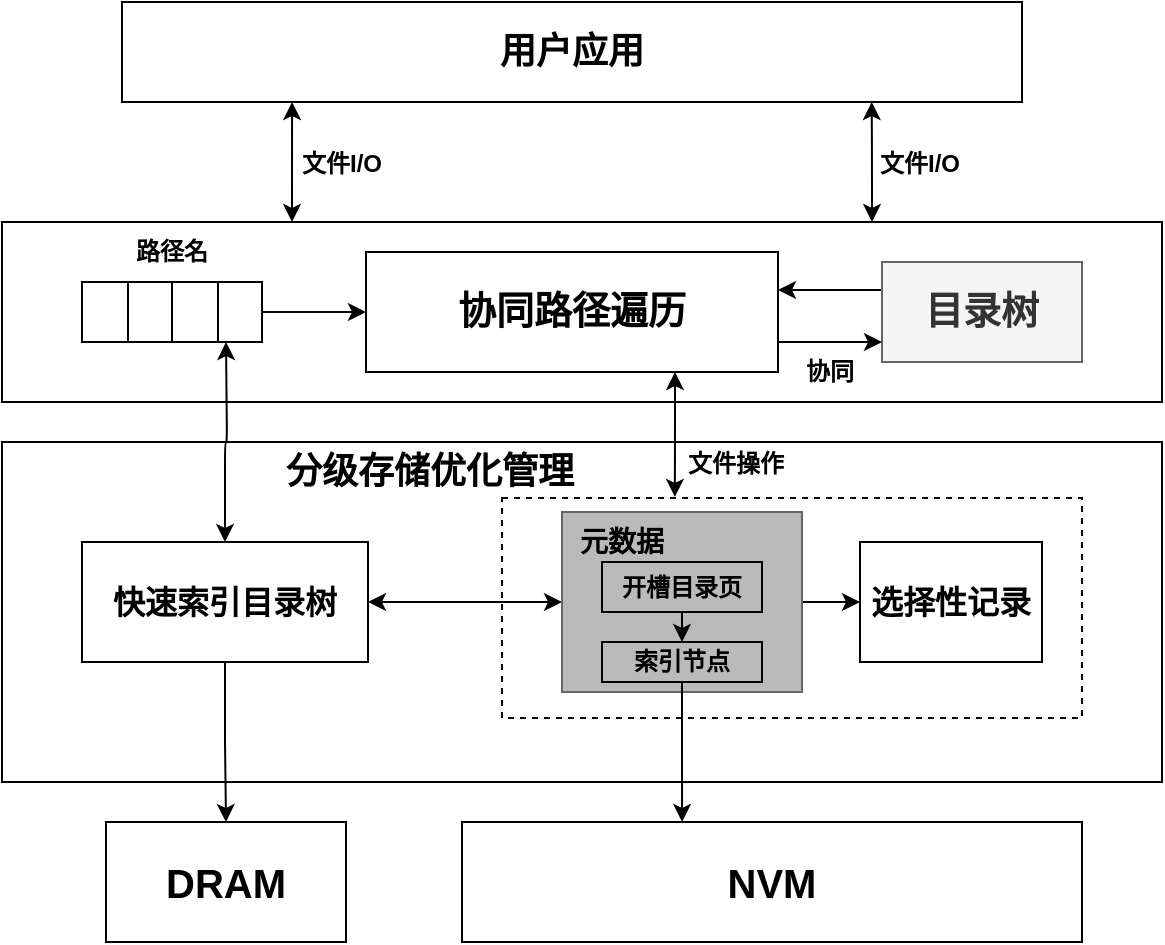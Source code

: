 <mxfile version="21.0.6" type="github">
  <diagram name="第 1 页" id="OHGuPn-d5w2FWo_r6tZb">
    <mxGraphModel dx="1004" dy="581" grid="1" gridSize="10" guides="1" tooltips="1" connect="1" arrows="1" fold="1" page="1" pageScale="1" pageWidth="827" pageHeight="1169" math="0" shadow="0">
      <root>
        <mxCell id="0" />
        <mxCell id="1" parent="0" />
        <mxCell id="tAnxP0xCC-zVScOfMBCG-1" value="&lt;font size=&quot;1&quot; style=&quot;&quot;&gt;&lt;b style=&quot;font-size: 18px;&quot;&gt;用户应用&lt;/b&gt;&lt;/font&gt;" style="rounded=0;whiteSpace=wrap;html=1;" vertex="1" parent="1">
          <mxGeometry x="150" y="100" width="450" height="50" as="geometry" />
        </mxCell>
        <mxCell id="tAnxP0xCC-zVScOfMBCG-3" style="edgeStyle=orthogonalEdgeStyle;rounded=1;orthogonalLoop=1;jettySize=auto;html=1;exitX=0.25;exitY=0;exitDx=0;exitDy=0;entryX=0.189;entryY=1;entryDx=0;entryDy=0;entryPerimeter=0;shape=connector;startArrow=classic;" edge="1" parent="1" source="tAnxP0xCC-zVScOfMBCG-2" target="tAnxP0xCC-zVScOfMBCG-1">
          <mxGeometry relative="1" as="geometry" />
        </mxCell>
        <mxCell id="tAnxP0xCC-zVScOfMBCG-4" style="edgeStyle=orthogonalEdgeStyle;rounded=1;orthogonalLoop=1;jettySize=auto;html=1;exitX=0.75;exitY=0;exitDx=0;exitDy=0;entryX=0.833;entryY=1;entryDx=0;entryDy=0;entryPerimeter=0;shape=connector;startArrow=classic;" edge="1" parent="1" source="tAnxP0xCC-zVScOfMBCG-2" target="tAnxP0xCC-zVScOfMBCG-1">
          <mxGeometry relative="1" as="geometry" />
        </mxCell>
        <mxCell id="tAnxP0xCC-zVScOfMBCG-2" value="" style="rounded=0;whiteSpace=wrap;html=1;" vertex="1" parent="1">
          <mxGeometry x="90" y="210" width="580" height="90" as="geometry" />
        </mxCell>
        <mxCell id="tAnxP0xCC-zVScOfMBCG-5" value="&lt;b&gt;文件I/O&lt;/b&gt;" style="text;html=1;strokeColor=none;fillColor=none;align=center;verticalAlign=middle;whiteSpace=wrap;rounded=0;" vertex="1" parent="1">
          <mxGeometry x="230" y="166" width="60" height="30" as="geometry" />
        </mxCell>
        <mxCell id="tAnxP0xCC-zVScOfMBCG-6" value="&lt;b&gt;文件I/O&lt;/b&gt;" style="text;html=1;strokeColor=none;fillColor=none;align=center;verticalAlign=middle;whiteSpace=wrap;rounded=0;" vertex="1" parent="1">
          <mxGeometry x="519" y="166" width="60" height="30" as="geometry" />
        </mxCell>
        <mxCell id="tAnxP0xCC-zVScOfMBCG-7" value="" style="shape=table;startSize=0;container=1;collapsible=0;childLayout=tableLayout;" vertex="1" parent="1">
          <mxGeometry x="130" y="240" width="90" height="30" as="geometry" />
        </mxCell>
        <mxCell id="tAnxP0xCC-zVScOfMBCG-8" value="" style="shape=tableRow;horizontal=0;startSize=0;swimlaneHead=0;swimlaneBody=0;strokeColor=inherit;top=0;left=0;bottom=0;right=0;collapsible=0;dropTarget=0;fillColor=none;points=[[0,0.5],[1,0.5]];portConstraint=eastwest;" vertex="1" parent="tAnxP0xCC-zVScOfMBCG-7">
          <mxGeometry width="90" height="30" as="geometry" />
        </mxCell>
        <mxCell id="tAnxP0xCC-zVScOfMBCG-9" value="" style="shape=partialRectangle;html=1;whiteSpace=wrap;connectable=0;strokeColor=inherit;overflow=hidden;fillColor=none;top=0;left=0;bottom=0;right=0;pointerEvents=1;" vertex="1" parent="tAnxP0xCC-zVScOfMBCG-8">
          <mxGeometry width="23" height="30" as="geometry">
            <mxRectangle width="23" height="30" as="alternateBounds" />
          </mxGeometry>
        </mxCell>
        <mxCell id="tAnxP0xCC-zVScOfMBCG-10" value="" style="shape=partialRectangle;html=1;whiteSpace=wrap;connectable=0;strokeColor=inherit;overflow=hidden;fillColor=none;top=0;left=0;bottom=0;right=0;pointerEvents=1;" vertex="1" parent="tAnxP0xCC-zVScOfMBCG-8">
          <mxGeometry x="23" width="22" height="30" as="geometry">
            <mxRectangle width="22" height="30" as="alternateBounds" />
          </mxGeometry>
        </mxCell>
        <mxCell id="tAnxP0xCC-zVScOfMBCG-11" value="" style="shape=partialRectangle;html=1;whiteSpace=wrap;connectable=0;strokeColor=inherit;overflow=hidden;fillColor=none;top=0;left=0;bottom=0;right=0;pointerEvents=1;" vertex="1" parent="tAnxP0xCC-zVScOfMBCG-8">
          <mxGeometry x="45" width="23" height="30" as="geometry">
            <mxRectangle width="23" height="30" as="alternateBounds" />
          </mxGeometry>
        </mxCell>
        <mxCell id="tAnxP0xCC-zVScOfMBCG-12" value="" style="shape=partialRectangle;html=1;whiteSpace=wrap;connectable=0;strokeColor=inherit;overflow=hidden;fillColor=none;top=0;left=0;bottom=0;right=0;pointerEvents=1;" vertex="1" parent="tAnxP0xCC-zVScOfMBCG-8">
          <mxGeometry x="68" width="22" height="30" as="geometry">
            <mxRectangle width="22" height="30" as="alternateBounds" />
          </mxGeometry>
        </mxCell>
        <mxCell id="tAnxP0xCC-zVScOfMBCG-13" value="&lt;b&gt;路径名&lt;/b&gt;" style="text;html=1;strokeColor=none;fillColor=none;align=center;verticalAlign=middle;whiteSpace=wrap;rounded=0;" vertex="1" parent="1">
          <mxGeometry x="145" y="210" width="60" height="30" as="geometry" />
        </mxCell>
        <mxCell id="tAnxP0xCC-zVScOfMBCG-14" value="" style="rounded=0;whiteSpace=wrap;html=1;" vertex="1" parent="1">
          <mxGeometry x="90" y="320" width="580" height="170" as="geometry" />
        </mxCell>
        <mxCell id="tAnxP0xCC-zVScOfMBCG-23" style="edgeStyle=orthogonalEdgeStyle;rounded=1;orthogonalLoop=1;jettySize=auto;html=1;entryX=0.5;entryY=0;entryDx=0;entryDy=0;startArrow=classic;" edge="1" parent="1" target="tAnxP0xCC-zVScOfMBCG-22">
          <mxGeometry relative="1" as="geometry">
            <mxPoint x="202" y="270" as="sourcePoint" />
          </mxGeometry>
        </mxCell>
        <mxCell id="tAnxP0xCC-zVScOfMBCG-17" style="edgeStyle=orthogonalEdgeStyle;rounded=1;orthogonalLoop=1;jettySize=auto;html=1;exitX=1;exitY=0.5;exitDx=0;exitDy=0;entryX=0;entryY=0.5;entryDx=0;entryDy=0;startArrow=classic;endArrow=none;endFill=0;" edge="1" parent="1">
          <mxGeometry relative="1" as="geometry">
            <mxPoint x="478" y="244" as="sourcePoint" />
            <mxPoint x="530" y="244" as="targetPoint" />
          </mxGeometry>
        </mxCell>
        <mxCell id="tAnxP0xCC-zVScOfMBCG-35" style="edgeStyle=orthogonalEdgeStyle;rounded=1;orthogonalLoop=1;jettySize=auto;html=1;exitX=0.75;exitY=1;exitDx=0;exitDy=0;entryX=0.298;entryY=-0.005;entryDx=0;entryDy=0;entryPerimeter=0;startArrow=classic;" edge="1" parent="1" source="tAnxP0xCC-zVScOfMBCG-15" target="tAnxP0xCC-zVScOfMBCG-26">
          <mxGeometry relative="1" as="geometry" />
        </mxCell>
        <mxCell id="tAnxP0xCC-zVScOfMBCG-15" value="&lt;font size=&quot;1&quot; style=&quot;&quot;&gt;&lt;b style=&quot;font-size: 19px;&quot;&gt;协同路径遍历&lt;/b&gt;&lt;/font&gt;" style="rounded=0;whiteSpace=wrap;html=1;" vertex="1" parent="1">
          <mxGeometry x="272" y="225" width="206" height="60" as="geometry" />
        </mxCell>
        <mxCell id="tAnxP0xCC-zVScOfMBCG-16" value="&lt;font style=&quot;font-size: 19px;&quot;&gt;&lt;b&gt;目录树&lt;/b&gt;&lt;/font&gt;" style="rounded=0;whiteSpace=wrap;html=1;fillColor=#f5f5f5;fontColor=#333333;strokeColor=#666666;" vertex="1" parent="1">
          <mxGeometry x="530" y="230" width="100" height="50" as="geometry" />
        </mxCell>
        <mxCell id="tAnxP0xCC-zVScOfMBCG-18" style="edgeStyle=orthogonalEdgeStyle;rounded=0;orthogonalLoop=1;jettySize=auto;html=1;exitX=1;exitY=0.5;exitDx=0;exitDy=0;entryX=0;entryY=0.5;entryDx=0;entryDy=0;" edge="1" parent="1" source="tAnxP0xCC-zVScOfMBCG-8" target="tAnxP0xCC-zVScOfMBCG-15">
          <mxGeometry relative="1" as="geometry" />
        </mxCell>
        <mxCell id="tAnxP0xCC-zVScOfMBCG-19" style="rounded=1;orthogonalLoop=1;jettySize=auto;html=1;exitX=1;exitY=0.5;exitDx=0;exitDy=0;entryX=0;entryY=0.5;entryDx=0;entryDy=0;startArrow=none;edgeStyle=orthogonalEdgeStyle;curved=1;startFill=0;" edge="1" parent="1">
          <mxGeometry relative="1" as="geometry">
            <mxPoint x="478" y="270" as="sourcePoint" />
            <mxPoint x="530" y="270" as="targetPoint" />
          </mxGeometry>
        </mxCell>
        <mxCell id="tAnxP0xCC-zVScOfMBCG-21" value="&lt;b&gt;协同&lt;/b&gt;" style="text;html=1;strokeColor=none;fillColor=none;align=center;verticalAlign=middle;whiteSpace=wrap;rounded=0;" vertex="1" parent="1">
          <mxGeometry x="474" y="270" width="60" height="30" as="geometry" />
        </mxCell>
        <mxCell id="tAnxP0xCC-zVScOfMBCG-25" style="edgeStyle=orthogonalEdgeStyle;rounded=0;orthogonalLoop=1;jettySize=auto;html=1;entryX=0.5;entryY=0;entryDx=0;entryDy=0;" edge="1" parent="1" source="tAnxP0xCC-zVScOfMBCG-22" target="tAnxP0xCC-zVScOfMBCG-24">
          <mxGeometry relative="1" as="geometry" />
        </mxCell>
        <mxCell id="tAnxP0xCC-zVScOfMBCG-22" value="&lt;font size=&quot;1&quot; style=&quot;&quot;&gt;&lt;b style=&quot;font-size: 16px;&quot;&gt;快速索引目录树&lt;/b&gt;&lt;/font&gt;" style="rounded=0;whiteSpace=wrap;html=1;" vertex="1" parent="1">
          <mxGeometry x="130" y="370" width="143" height="60" as="geometry" />
        </mxCell>
        <mxCell id="tAnxP0xCC-zVScOfMBCG-24" value="&lt;font style=&quot;font-size: 20px;&quot;&gt;&lt;b&gt;DRAM&lt;/b&gt;&lt;/font&gt;" style="rounded=0;whiteSpace=wrap;html=1;" vertex="1" parent="1">
          <mxGeometry x="142" y="510" width="120" height="60" as="geometry" />
        </mxCell>
        <mxCell id="tAnxP0xCC-zVScOfMBCG-26" value="" style="rounded=0;whiteSpace=wrap;html=1;dashed=1;" vertex="1" parent="1">
          <mxGeometry x="340" y="348" width="290" height="110" as="geometry" />
        </mxCell>
        <mxCell id="tAnxP0xCC-zVScOfMBCG-31" style="rounded=1;orthogonalLoop=1;jettySize=auto;html=1;entryX=1;entryY=0.5;entryDx=0;entryDy=0;exitX=0;exitY=0.5;exitDx=0;exitDy=0;startArrow=classic;" edge="1" parent="1" source="tAnxP0xCC-zVScOfMBCG-27" target="tAnxP0xCC-zVScOfMBCG-22">
          <mxGeometry relative="1" as="geometry">
            <mxPoint x="370" y="406.262" as="sourcePoint" />
            <mxPoint x="276.861" y="408.22" as="targetPoint" />
          </mxGeometry>
        </mxCell>
        <mxCell id="tAnxP0xCC-zVScOfMBCG-40" style="edgeStyle=orthogonalEdgeStyle;rounded=0;orthogonalLoop=1;jettySize=auto;html=1;exitX=1;exitY=0.5;exitDx=0;exitDy=0;entryX=0;entryY=0.5;entryDx=0;entryDy=0;" edge="1" parent="1" source="tAnxP0xCC-zVScOfMBCG-27" target="tAnxP0xCC-zVScOfMBCG-34">
          <mxGeometry relative="1" as="geometry" />
        </mxCell>
        <mxCell id="tAnxP0xCC-zVScOfMBCG-27" value="" style="rounded=0;whiteSpace=wrap;html=1;fillColor=#bababa;fontColor=#333333;strokeColor=#666666;" vertex="1" parent="1">
          <mxGeometry x="370" y="355" width="120" height="90" as="geometry" />
        </mxCell>
        <mxCell id="tAnxP0xCC-zVScOfMBCG-28" value="&lt;font size=&quot;1&quot; style=&quot;&quot;&gt;&lt;b style=&quot;font-size: 18px;&quot;&gt;分级存储优化管理&lt;/b&gt;&lt;/font&gt;" style="text;html=1;strokeColor=none;fillColor=none;align=center;verticalAlign=middle;whiteSpace=wrap;rounded=0;" vertex="1" parent="1">
          <mxGeometry x="194" y="320" width="220" height="30" as="geometry" />
        </mxCell>
        <mxCell id="tAnxP0xCC-zVScOfMBCG-29" value="&lt;b&gt;&lt;font style=&quot;font-size: 14px;&quot;&gt;元数据&lt;/font&gt;&lt;/b&gt;" style="text;html=1;strokeColor=none;fillColor=none;align=center;verticalAlign=middle;whiteSpace=wrap;rounded=0;" vertex="1" parent="1">
          <mxGeometry x="370" y="355" width="60" height="30" as="geometry" />
        </mxCell>
        <mxCell id="tAnxP0xCC-zVScOfMBCG-32" value="&lt;font style=&quot;font-size: 20px;&quot;&gt;&lt;b&gt;NVM&lt;/b&gt;&lt;/font&gt;" style="rounded=0;whiteSpace=wrap;html=1;" vertex="1" parent="1">
          <mxGeometry x="320" y="510" width="310" height="60" as="geometry" />
        </mxCell>
        <mxCell id="tAnxP0xCC-zVScOfMBCG-34" value="&lt;b&gt;&lt;font style=&quot;font-size: 16px;&quot;&gt;选择性记录&lt;/font&gt;&lt;/b&gt;" style="rounded=0;whiteSpace=wrap;html=1;" vertex="1" parent="1">
          <mxGeometry x="519" y="370" width="91" height="60" as="geometry" />
        </mxCell>
        <mxCell id="tAnxP0xCC-zVScOfMBCG-36" value="&lt;b&gt;文件操作&lt;/b&gt;" style="text;html=1;strokeColor=none;fillColor=none;align=center;verticalAlign=middle;whiteSpace=wrap;rounded=0;" vertex="1" parent="1">
          <mxGeometry x="427" y="316" width="60" height="30" as="geometry" />
        </mxCell>
        <mxCell id="tAnxP0xCC-zVScOfMBCG-39" style="edgeStyle=orthogonalEdgeStyle;rounded=0;orthogonalLoop=1;jettySize=auto;html=1;exitX=0.5;exitY=1;exitDx=0;exitDy=0;entryX=0.5;entryY=0;entryDx=0;entryDy=0;" edge="1" parent="1" source="tAnxP0xCC-zVScOfMBCG-37" target="tAnxP0xCC-zVScOfMBCG-38">
          <mxGeometry relative="1" as="geometry" />
        </mxCell>
        <mxCell id="tAnxP0xCC-zVScOfMBCG-37" value="&lt;b&gt;开槽目录页&lt;/b&gt;" style="rounded=0;whiteSpace=wrap;html=1;fillColor=none;" vertex="1" parent="1">
          <mxGeometry x="390" y="380" width="80" height="25" as="geometry" />
        </mxCell>
        <mxCell id="tAnxP0xCC-zVScOfMBCG-38" value="&lt;b&gt;索引节点&lt;/b&gt;" style="rounded=0;whiteSpace=wrap;html=1;fillColor=none;" vertex="1" parent="1">
          <mxGeometry x="390" y="420" width="80" height="20" as="geometry" />
        </mxCell>
        <mxCell id="tAnxP0xCC-zVScOfMBCG-33" style="edgeStyle=orthogonalEdgeStyle;rounded=0;orthogonalLoop=1;jettySize=auto;html=1;entryX=0.355;entryY=0;entryDx=0;entryDy=0;entryPerimeter=0;exitX=0.5;exitY=1;exitDx=0;exitDy=0;" edge="1" parent="1" source="tAnxP0xCC-zVScOfMBCG-38" target="tAnxP0xCC-zVScOfMBCG-32">
          <mxGeometry relative="1" as="geometry" />
        </mxCell>
      </root>
    </mxGraphModel>
  </diagram>
</mxfile>
